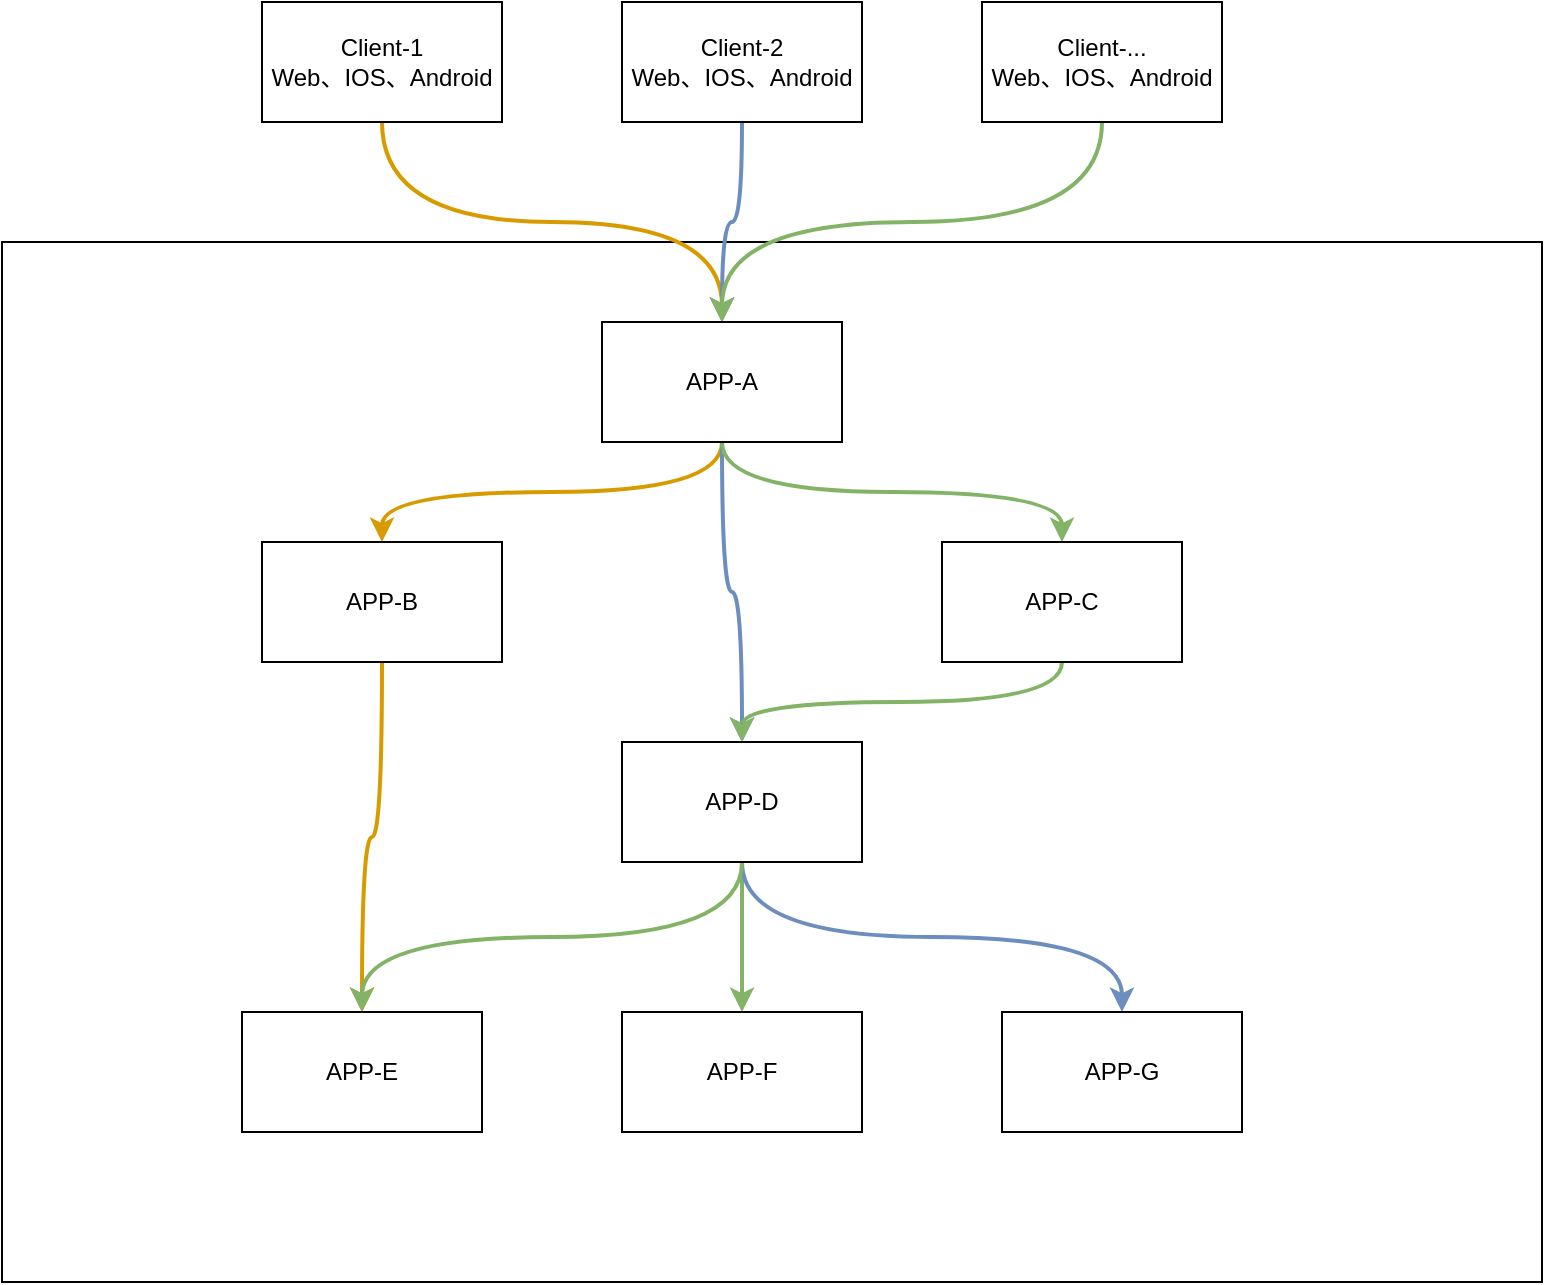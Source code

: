 <mxfile version="17.5.0" type="github">
  <diagram id="8smA7mRZwkchNaE0-HKt" name="第 1 页">
    <mxGraphModel dx="1426" dy="794" grid="1" gridSize="10" guides="1" tooltips="1" connect="1" arrows="1" fold="1" page="1" pageScale="1" pageWidth="827" pageHeight="1169" math="0" shadow="0">
      <root>
        <mxCell id="0" />
        <mxCell id="1" parent="0" />
        <mxCell id="unOXCObY0DmNRusK8OhL-4" value="" style="rounded=0;whiteSpace=wrap;html=1;" vertex="1" parent="1">
          <mxGeometry x="30" y="200" width="770" height="520" as="geometry" />
        </mxCell>
        <mxCell id="unOXCObY0DmNRusK8OhL-12" style="edgeStyle=orthogonalEdgeStyle;rounded=0;orthogonalLoop=1;jettySize=auto;html=1;entryX=0.5;entryY=0;entryDx=0;entryDy=0;curved=1;exitX=0.5;exitY=1;exitDx=0;exitDy=0;fillColor=#ffe6cc;strokeColor=#d79b00;strokeWidth=2;" edge="1" parent="1" source="unOXCObY0DmNRusK8OhL-1" target="unOXCObY0DmNRusK8OhL-5">
          <mxGeometry relative="1" as="geometry" />
        </mxCell>
        <mxCell id="unOXCObY0DmNRusK8OhL-1" value="Client-1&lt;br&gt;Web、IOS、Android" style="rounded=0;whiteSpace=wrap;html=1;" vertex="1" parent="1">
          <mxGeometry x="160" y="80" width="120" height="60" as="geometry" />
        </mxCell>
        <mxCell id="unOXCObY0DmNRusK8OhL-13" style="edgeStyle=orthogonalEdgeStyle;curved=1;rounded=0;orthogonalLoop=1;jettySize=auto;html=1;entryX=0.5;entryY=0;entryDx=0;entryDy=0;fillColor=#dae8fc;strokeColor=#6c8ebf;strokeWidth=2;" edge="1" parent="1" source="unOXCObY0DmNRusK8OhL-2" target="unOXCObY0DmNRusK8OhL-5">
          <mxGeometry relative="1" as="geometry" />
        </mxCell>
        <mxCell id="unOXCObY0DmNRusK8OhL-2" value="Client-2&lt;br&gt;Web、IOS、Android" style="rounded=0;whiteSpace=wrap;html=1;" vertex="1" parent="1">
          <mxGeometry x="340" y="80" width="120" height="60" as="geometry" />
        </mxCell>
        <mxCell id="unOXCObY0DmNRusK8OhL-14" style="edgeStyle=orthogonalEdgeStyle;curved=1;rounded=0;orthogonalLoop=1;jettySize=auto;html=1;entryX=0.5;entryY=0;entryDx=0;entryDy=0;exitX=0.5;exitY=1;exitDx=0;exitDy=0;fillColor=#d5e8d4;strokeColor=#82b366;strokeWidth=2;" edge="1" parent="1" source="unOXCObY0DmNRusK8OhL-3" target="unOXCObY0DmNRusK8OhL-5">
          <mxGeometry relative="1" as="geometry" />
        </mxCell>
        <mxCell id="unOXCObY0DmNRusK8OhL-3" value="Client-...&lt;br&gt;Web、IOS、Android" style="rounded=0;whiteSpace=wrap;html=1;" vertex="1" parent="1">
          <mxGeometry x="520" y="80" width="120" height="60" as="geometry" />
        </mxCell>
        <mxCell id="unOXCObY0DmNRusK8OhL-15" style="edgeStyle=orthogonalEdgeStyle;curved=1;rounded=0;orthogonalLoop=1;jettySize=auto;html=1;entryX=0.5;entryY=0;entryDx=0;entryDy=0;exitX=0.5;exitY=1;exitDx=0;exitDy=0;fillColor=#ffe6cc;strokeColor=#d79b00;strokeWidth=2;" edge="1" parent="1" source="unOXCObY0DmNRusK8OhL-5" target="unOXCObY0DmNRusK8OhL-6">
          <mxGeometry relative="1" as="geometry" />
        </mxCell>
        <mxCell id="unOXCObY0DmNRusK8OhL-16" style="edgeStyle=orthogonalEdgeStyle;curved=1;rounded=0;orthogonalLoop=1;jettySize=auto;html=1;entryX=0.5;entryY=0;entryDx=0;entryDy=0;fillColor=#dae8fc;strokeColor=#6c8ebf;strokeWidth=2;" edge="1" parent="1" source="unOXCObY0DmNRusK8OhL-5" target="unOXCObY0DmNRusK8OhL-8">
          <mxGeometry relative="1" as="geometry" />
        </mxCell>
        <mxCell id="unOXCObY0DmNRusK8OhL-17" style="edgeStyle=orthogonalEdgeStyle;curved=1;rounded=0;orthogonalLoop=1;jettySize=auto;html=1;entryX=0.5;entryY=0;entryDx=0;entryDy=0;exitX=0.5;exitY=1;exitDx=0;exitDy=0;fillColor=#d5e8d4;strokeColor=#82b366;strokeWidth=2;" edge="1" parent="1" source="unOXCObY0DmNRusK8OhL-5" target="unOXCObY0DmNRusK8OhL-7">
          <mxGeometry relative="1" as="geometry" />
        </mxCell>
        <mxCell id="unOXCObY0DmNRusK8OhL-5" value="APP-A" style="rounded=0;whiteSpace=wrap;html=1;" vertex="1" parent="1">
          <mxGeometry x="330" y="240" width="120" height="60" as="geometry" />
        </mxCell>
        <mxCell id="unOXCObY0DmNRusK8OhL-18" style="edgeStyle=orthogonalEdgeStyle;curved=1;rounded=0;orthogonalLoop=1;jettySize=auto;html=1;entryX=0.5;entryY=0;entryDx=0;entryDy=0;fillColor=#ffe6cc;strokeColor=#d79b00;strokeWidth=2;" edge="1" parent="1" source="unOXCObY0DmNRusK8OhL-6" target="unOXCObY0DmNRusK8OhL-9">
          <mxGeometry relative="1" as="geometry" />
        </mxCell>
        <mxCell id="unOXCObY0DmNRusK8OhL-6" value="APP-B" style="rounded=0;whiteSpace=wrap;html=1;" vertex="1" parent="1">
          <mxGeometry x="160" y="350" width="120" height="60" as="geometry" />
        </mxCell>
        <mxCell id="unOXCObY0DmNRusK8OhL-20" style="edgeStyle=orthogonalEdgeStyle;curved=1;rounded=0;orthogonalLoop=1;jettySize=auto;html=1;entryX=0.5;entryY=0;entryDx=0;entryDy=0;exitX=0.5;exitY=1;exitDx=0;exitDy=0;fillColor=#d5e8d4;strokeColor=#82b366;strokeWidth=2;" edge="1" parent="1" source="unOXCObY0DmNRusK8OhL-7" target="unOXCObY0DmNRusK8OhL-8">
          <mxGeometry relative="1" as="geometry" />
        </mxCell>
        <mxCell id="unOXCObY0DmNRusK8OhL-7" value="APP-C" style="rounded=0;whiteSpace=wrap;html=1;" vertex="1" parent="1">
          <mxGeometry x="500" y="350" width="120" height="60" as="geometry" />
        </mxCell>
        <mxCell id="unOXCObY0DmNRusK8OhL-19" style="edgeStyle=orthogonalEdgeStyle;curved=1;rounded=0;orthogonalLoop=1;jettySize=auto;html=1;entryX=0.5;entryY=0;entryDx=0;entryDy=0;fillColor=#d5e8d4;strokeColor=#82b366;strokeWidth=2;" edge="1" parent="1" source="unOXCObY0DmNRusK8OhL-8" target="unOXCObY0DmNRusK8OhL-10">
          <mxGeometry relative="1" as="geometry" />
        </mxCell>
        <mxCell id="unOXCObY0DmNRusK8OhL-21" style="edgeStyle=orthogonalEdgeStyle;curved=1;rounded=0;orthogonalLoop=1;jettySize=auto;html=1;entryX=0.5;entryY=0;entryDx=0;entryDy=0;exitX=0.5;exitY=1;exitDx=0;exitDy=0;fillColor=#dae8fc;strokeColor=#6c8ebf;strokeWidth=2;" edge="1" parent="1" source="unOXCObY0DmNRusK8OhL-8" target="unOXCObY0DmNRusK8OhL-11">
          <mxGeometry relative="1" as="geometry" />
        </mxCell>
        <mxCell id="unOXCObY0DmNRusK8OhL-22" style="edgeStyle=orthogonalEdgeStyle;curved=1;rounded=0;orthogonalLoop=1;jettySize=auto;html=1;entryX=0.5;entryY=0;entryDx=0;entryDy=0;strokeWidth=2;exitX=0.5;exitY=1;exitDx=0;exitDy=0;fillColor=#d5e8d4;strokeColor=#82b366;" edge="1" parent="1" source="unOXCObY0DmNRusK8OhL-8" target="unOXCObY0DmNRusK8OhL-9">
          <mxGeometry relative="1" as="geometry" />
        </mxCell>
        <mxCell id="unOXCObY0DmNRusK8OhL-8" value="APP-D" style="rounded=0;whiteSpace=wrap;html=1;" vertex="1" parent="1">
          <mxGeometry x="340" y="450" width="120" height="60" as="geometry" />
        </mxCell>
        <mxCell id="unOXCObY0DmNRusK8OhL-9" value="APP-E" style="rounded=0;whiteSpace=wrap;html=1;" vertex="1" parent="1">
          <mxGeometry x="150" y="585" width="120" height="60" as="geometry" />
        </mxCell>
        <mxCell id="unOXCObY0DmNRusK8OhL-10" value="APP-F" style="rounded=0;whiteSpace=wrap;html=1;" vertex="1" parent="1">
          <mxGeometry x="340" y="585" width="120" height="60" as="geometry" />
        </mxCell>
        <mxCell id="unOXCObY0DmNRusK8OhL-11" value="APP-G" style="rounded=0;whiteSpace=wrap;html=1;" vertex="1" parent="1">
          <mxGeometry x="530" y="585" width="120" height="60" as="geometry" />
        </mxCell>
      </root>
    </mxGraphModel>
  </diagram>
</mxfile>
